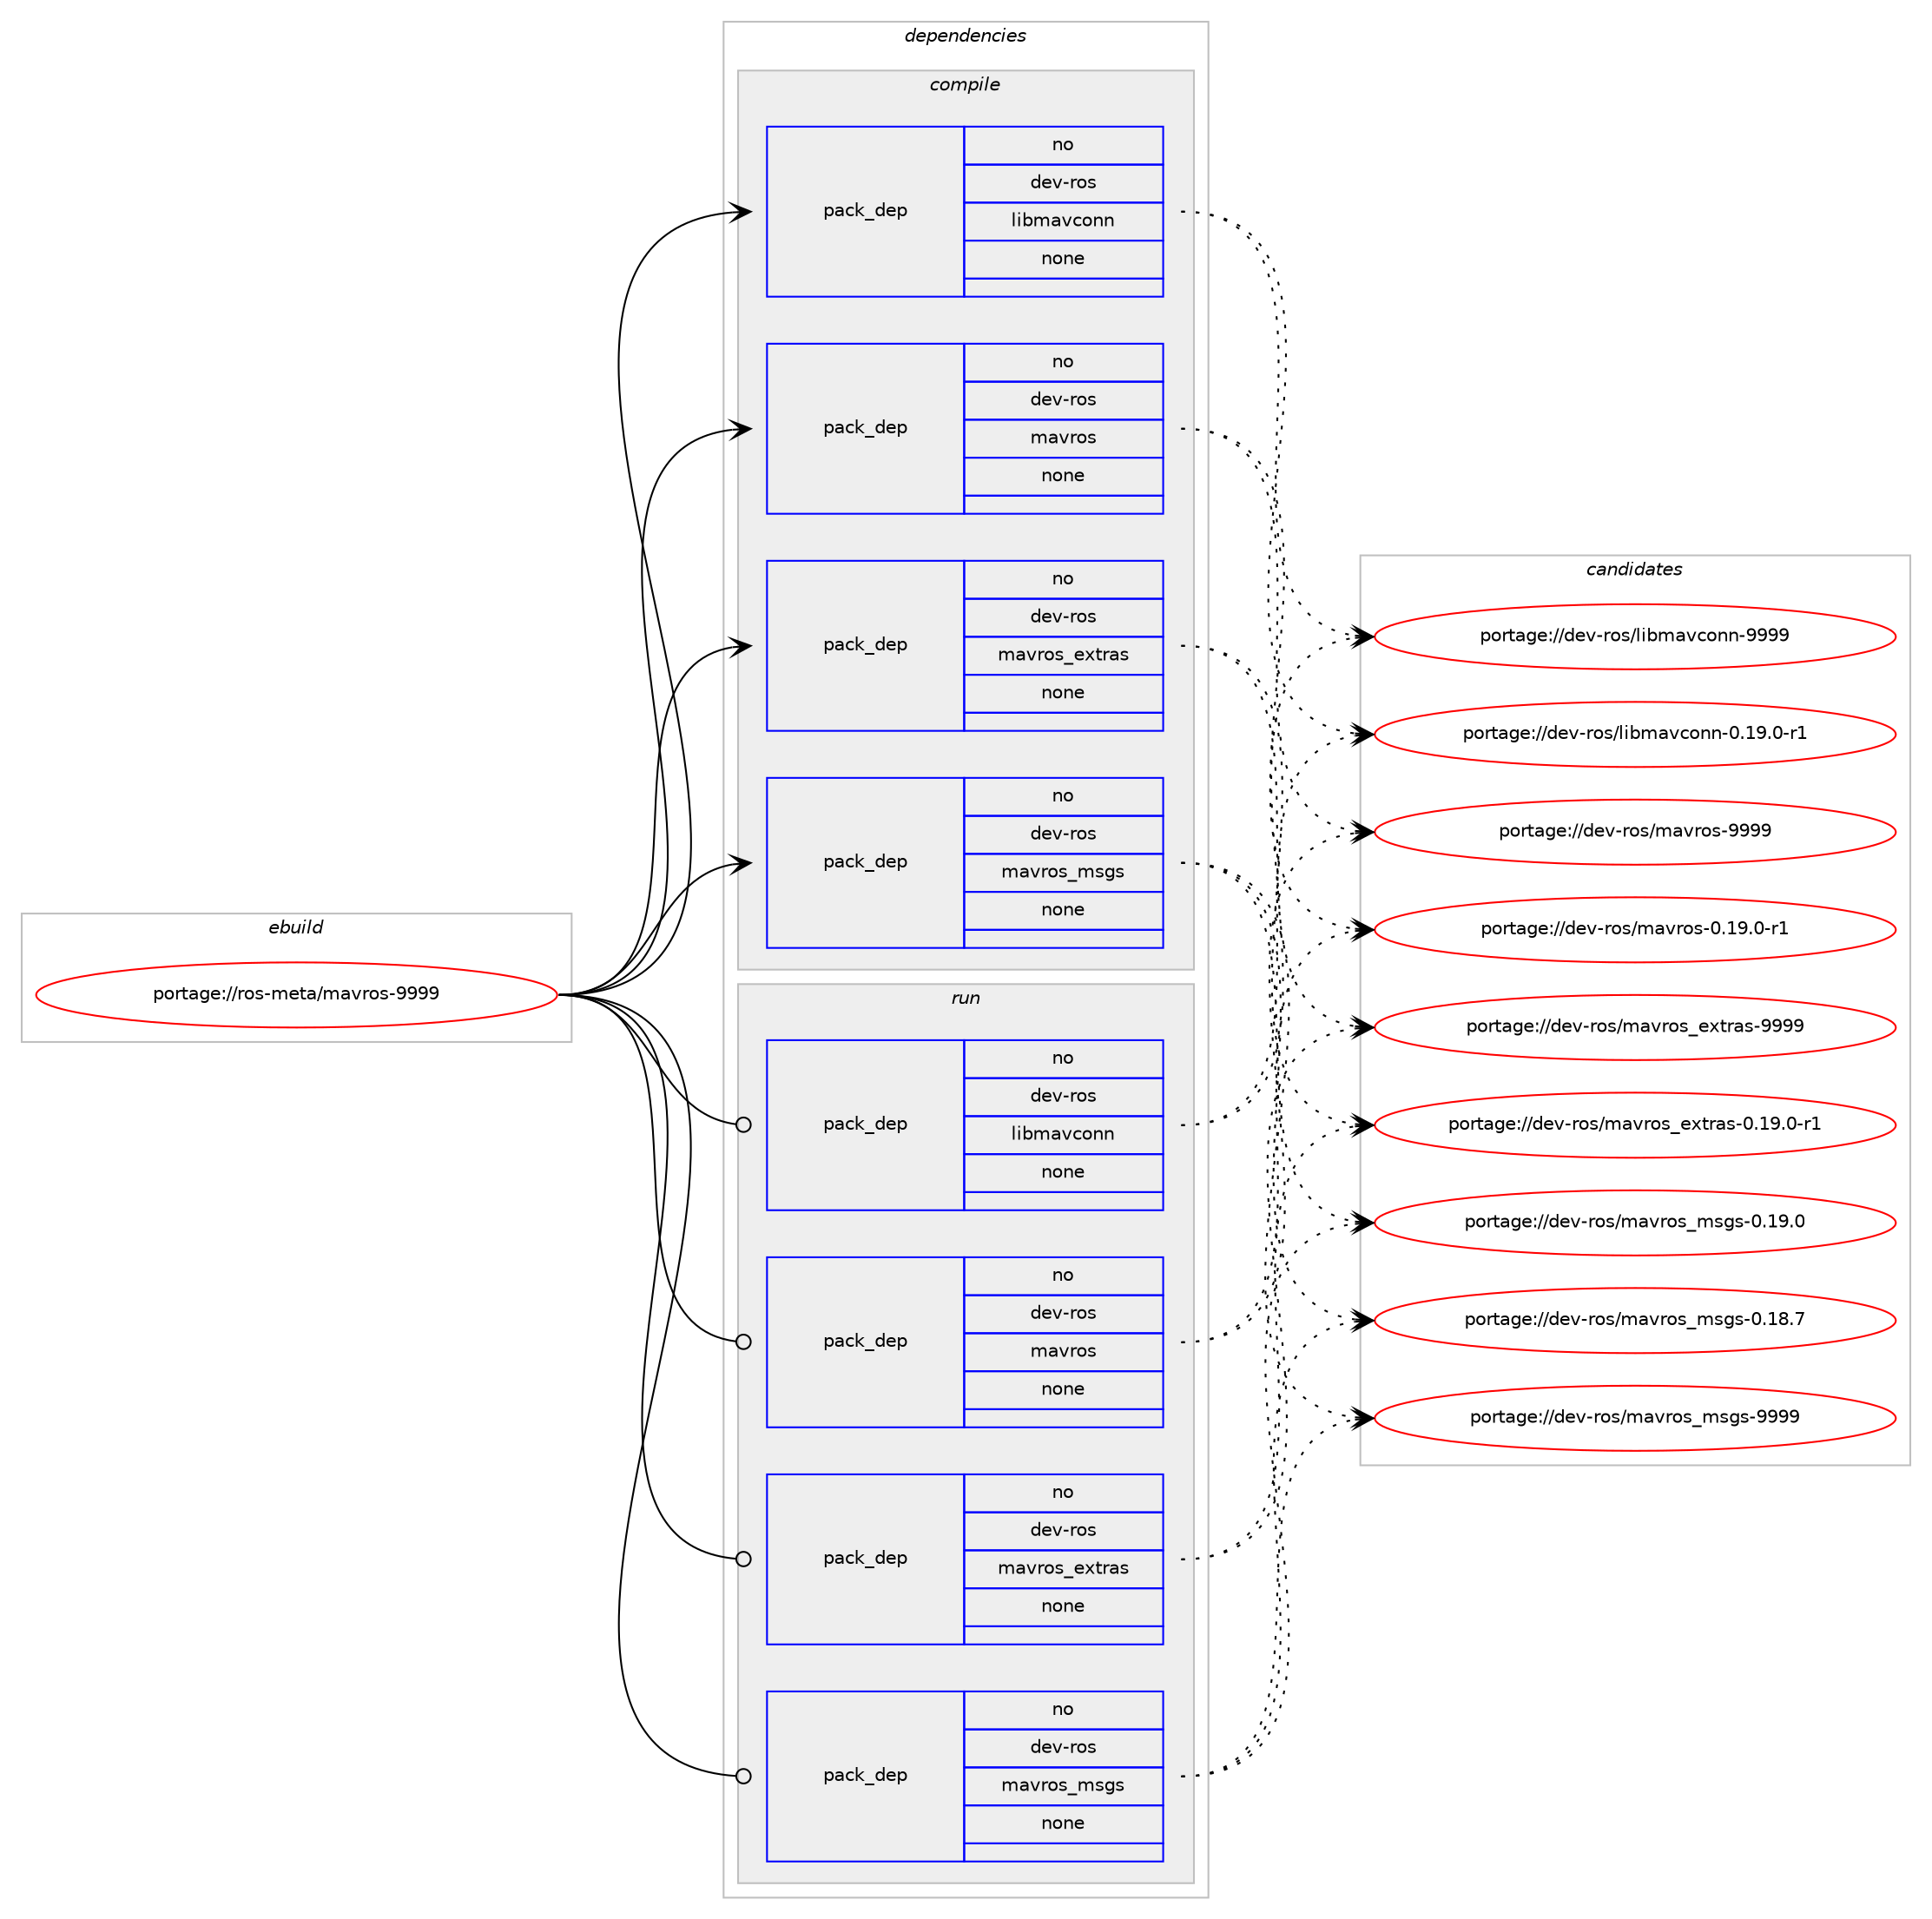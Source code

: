 digraph prolog {

# *************
# Graph options
# *************

newrank=true;
concentrate=true;
compound=true;
graph [rankdir=LR,fontname=Helvetica,fontsize=10,ranksep=1.5];#, ranksep=2.5, nodesep=0.2];
edge  [arrowhead=vee];
node  [fontname=Helvetica,fontsize=10];

# **********
# The ebuild
# **********

subgraph cluster_leftcol {
color=gray;
rank=same;
label=<<i>ebuild</i>>;
id [label="portage://ros-meta/mavros-9999", color=red, width=4, href="../ros-meta/mavros-9999.svg"];
}

# ****************
# The dependencies
# ****************

subgraph cluster_midcol {
color=gray;
label=<<i>dependencies</i>>;
subgraph cluster_compile {
fillcolor="#eeeeee";
style=filled;
label=<<i>compile</i>>;
subgraph pack36202 {
dependency45279 [label=<<TABLE BORDER="0" CELLBORDER="1" CELLSPACING="0" CELLPADDING="4" WIDTH="220"><TR><TD ROWSPAN="6" CELLPADDING="30">pack_dep</TD></TR><TR><TD WIDTH="110">no</TD></TR><TR><TD>dev-ros</TD></TR><TR><TD>libmavconn</TD></TR><TR><TD>none</TD></TR><TR><TD></TD></TR></TABLE>>, shape=none, color=blue];
}
id:e -> dependency45279:w [weight=20,style="solid",arrowhead="vee"];
subgraph pack36203 {
dependency45280 [label=<<TABLE BORDER="0" CELLBORDER="1" CELLSPACING="0" CELLPADDING="4" WIDTH="220"><TR><TD ROWSPAN="6" CELLPADDING="30">pack_dep</TD></TR><TR><TD WIDTH="110">no</TD></TR><TR><TD>dev-ros</TD></TR><TR><TD>mavros</TD></TR><TR><TD>none</TD></TR><TR><TD></TD></TR></TABLE>>, shape=none, color=blue];
}
id:e -> dependency45280:w [weight=20,style="solid",arrowhead="vee"];
subgraph pack36204 {
dependency45281 [label=<<TABLE BORDER="0" CELLBORDER="1" CELLSPACING="0" CELLPADDING="4" WIDTH="220"><TR><TD ROWSPAN="6" CELLPADDING="30">pack_dep</TD></TR><TR><TD WIDTH="110">no</TD></TR><TR><TD>dev-ros</TD></TR><TR><TD>mavros_extras</TD></TR><TR><TD>none</TD></TR><TR><TD></TD></TR></TABLE>>, shape=none, color=blue];
}
id:e -> dependency45281:w [weight=20,style="solid",arrowhead="vee"];
subgraph pack36205 {
dependency45282 [label=<<TABLE BORDER="0" CELLBORDER="1" CELLSPACING="0" CELLPADDING="4" WIDTH="220"><TR><TD ROWSPAN="6" CELLPADDING="30">pack_dep</TD></TR><TR><TD WIDTH="110">no</TD></TR><TR><TD>dev-ros</TD></TR><TR><TD>mavros_msgs</TD></TR><TR><TD>none</TD></TR><TR><TD></TD></TR></TABLE>>, shape=none, color=blue];
}
id:e -> dependency45282:w [weight=20,style="solid",arrowhead="vee"];
}
subgraph cluster_compileandrun {
fillcolor="#eeeeee";
style=filled;
label=<<i>compile and run</i>>;
}
subgraph cluster_run {
fillcolor="#eeeeee";
style=filled;
label=<<i>run</i>>;
subgraph pack36206 {
dependency45283 [label=<<TABLE BORDER="0" CELLBORDER="1" CELLSPACING="0" CELLPADDING="4" WIDTH="220"><TR><TD ROWSPAN="6" CELLPADDING="30">pack_dep</TD></TR><TR><TD WIDTH="110">no</TD></TR><TR><TD>dev-ros</TD></TR><TR><TD>libmavconn</TD></TR><TR><TD>none</TD></TR><TR><TD></TD></TR></TABLE>>, shape=none, color=blue];
}
id:e -> dependency45283:w [weight=20,style="solid",arrowhead="odot"];
subgraph pack36207 {
dependency45284 [label=<<TABLE BORDER="0" CELLBORDER="1" CELLSPACING="0" CELLPADDING="4" WIDTH="220"><TR><TD ROWSPAN="6" CELLPADDING="30">pack_dep</TD></TR><TR><TD WIDTH="110">no</TD></TR><TR><TD>dev-ros</TD></TR><TR><TD>mavros</TD></TR><TR><TD>none</TD></TR><TR><TD></TD></TR></TABLE>>, shape=none, color=blue];
}
id:e -> dependency45284:w [weight=20,style="solid",arrowhead="odot"];
subgraph pack36208 {
dependency45285 [label=<<TABLE BORDER="0" CELLBORDER="1" CELLSPACING="0" CELLPADDING="4" WIDTH="220"><TR><TD ROWSPAN="6" CELLPADDING="30">pack_dep</TD></TR><TR><TD WIDTH="110">no</TD></TR><TR><TD>dev-ros</TD></TR><TR><TD>mavros_extras</TD></TR><TR><TD>none</TD></TR><TR><TD></TD></TR></TABLE>>, shape=none, color=blue];
}
id:e -> dependency45285:w [weight=20,style="solid",arrowhead="odot"];
subgraph pack36209 {
dependency45286 [label=<<TABLE BORDER="0" CELLBORDER="1" CELLSPACING="0" CELLPADDING="4" WIDTH="220"><TR><TD ROWSPAN="6" CELLPADDING="30">pack_dep</TD></TR><TR><TD WIDTH="110">no</TD></TR><TR><TD>dev-ros</TD></TR><TR><TD>mavros_msgs</TD></TR><TR><TD>none</TD></TR><TR><TD></TD></TR></TABLE>>, shape=none, color=blue];
}
id:e -> dependency45286:w [weight=20,style="solid",arrowhead="odot"];
}
}

# **************
# The candidates
# **************

subgraph cluster_choices {
rank=same;
color=gray;
label=<<i>candidates</i>>;

subgraph choice36202 {
color=black;
nodesep=1;
choice10010111845114111115471081059810997118991111101104557575757 [label="portage://dev-ros/libmavconn-9999", color=red, width=4,href="../dev-ros/libmavconn-9999.svg"];
choice1001011184511411111547108105981099711899111110110454846495746484511449 [label="portage://dev-ros/libmavconn-0.19.0-r1", color=red, width=4,href="../dev-ros/libmavconn-0.19.0-r1.svg"];
dependency45279:e -> choice10010111845114111115471081059810997118991111101104557575757:w [style=dotted,weight="100"];
dependency45279:e -> choice1001011184511411111547108105981099711899111110110454846495746484511449:w [style=dotted,weight="100"];
}
subgraph choice36203 {
color=black;
nodesep=1;
choice1001011184511411111547109971181141111154557575757 [label="portage://dev-ros/mavros-9999", color=red, width=4,href="../dev-ros/mavros-9999.svg"];
choice100101118451141111154710997118114111115454846495746484511449 [label="portage://dev-ros/mavros-0.19.0-r1", color=red, width=4,href="../dev-ros/mavros-0.19.0-r1.svg"];
dependency45280:e -> choice1001011184511411111547109971181141111154557575757:w [style=dotted,weight="100"];
dependency45280:e -> choice100101118451141111154710997118114111115454846495746484511449:w [style=dotted,weight="100"];
}
subgraph choice36204 {
color=black;
nodesep=1;
choice10010111845114111115471099711811411111595101120116114971154557575757 [label="portage://dev-ros/mavros_extras-9999", color=red, width=4,href="../dev-ros/mavros_extras-9999.svg"];
choice1001011184511411111547109971181141111159510112011611497115454846495746484511449 [label="portage://dev-ros/mavros_extras-0.19.0-r1", color=red, width=4,href="../dev-ros/mavros_extras-0.19.0-r1.svg"];
dependency45281:e -> choice10010111845114111115471099711811411111595101120116114971154557575757:w [style=dotted,weight="100"];
dependency45281:e -> choice1001011184511411111547109971181141111159510112011611497115454846495746484511449:w [style=dotted,weight="100"];
}
subgraph choice36205 {
color=black;
nodesep=1;
choice100101118451141111154710997118114111115951091151031154557575757 [label="portage://dev-ros/mavros_msgs-9999", color=red, width=4,href="../dev-ros/mavros_msgs-9999.svg"];
choice1001011184511411111547109971181141111159510911510311545484649574648 [label="portage://dev-ros/mavros_msgs-0.19.0", color=red, width=4,href="../dev-ros/mavros_msgs-0.19.0.svg"];
choice1001011184511411111547109971181141111159510911510311545484649564655 [label="portage://dev-ros/mavros_msgs-0.18.7", color=red, width=4,href="../dev-ros/mavros_msgs-0.18.7.svg"];
dependency45282:e -> choice100101118451141111154710997118114111115951091151031154557575757:w [style=dotted,weight="100"];
dependency45282:e -> choice1001011184511411111547109971181141111159510911510311545484649574648:w [style=dotted,weight="100"];
dependency45282:e -> choice1001011184511411111547109971181141111159510911510311545484649564655:w [style=dotted,weight="100"];
}
subgraph choice36206 {
color=black;
nodesep=1;
choice10010111845114111115471081059810997118991111101104557575757 [label="portage://dev-ros/libmavconn-9999", color=red, width=4,href="../dev-ros/libmavconn-9999.svg"];
choice1001011184511411111547108105981099711899111110110454846495746484511449 [label="portage://dev-ros/libmavconn-0.19.0-r1", color=red, width=4,href="../dev-ros/libmavconn-0.19.0-r1.svg"];
dependency45283:e -> choice10010111845114111115471081059810997118991111101104557575757:w [style=dotted,weight="100"];
dependency45283:e -> choice1001011184511411111547108105981099711899111110110454846495746484511449:w [style=dotted,weight="100"];
}
subgraph choice36207 {
color=black;
nodesep=1;
choice1001011184511411111547109971181141111154557575757 [label="portage://dev-ros/mavros-9999", color=red, width=4,href="../dev-ros/mavros-9999.svg"];
choice100101118451141111154710997118114111115454846495746484511449 [label="portage://dev-ros/mavros-0.19.0-r1", color=red, width=4,href="../dev-ros/mavros-0.19.0-r1.svg"];
dependency45284:e -> choice1001011184511411111547109971181141111154557575757:w [style=dotted,weight="100"];
dependency45284:e -> choice100101118451141111154710997118114111115454846495746484511449:w [style=dotted,weight="100"];
}
subgraph choice36208 {
color=black;
nodesep=1;
choice10010111845114111115471099711811411111595101120116114971154557575757 [label="portage://dev-ros/mavros_extras-9999", color=red, width=4,href="../dev-ros/mavros_extras-9999.svg"];
choice1001011184511411111547109971181141111159510112011611497115454846495746484511449 [label="portage://dev-ros/mavros_extras-0.19.0-r1", color=red, width=4,href="../dev-ros/mavros_extras-0.19.0-r1.svg"];
dependency45285:e -> choice10010111845114111115471099711811411111595101120116114971154557575757:w [style=dotted,weight="100"];
dependency45285:e -> choice1001011184511411111547109971181141111159510112011611497115454846495746484511449:w [style=dotted,weight="100"];
}
subgraph choice36209 {
color=black;
nodesep=1;
choice100101118451141111154710997118114111115951091151031154557575757 [label="portage://dev-ros/mavros_msgs-9999", color=red, width=4,href="../dev-ros/mavros_msgs-9999.svg"];
choice1001011184511411111547109971181141111159510911510311545484649574648 [label="portage://dev-ros/mavros_msgs-0.19.0", color=red, width=4,href="../dev-ros/mavros_msgs-0.19.0.svg"];
choice1001011184511411111547109971181141111159510911510311545484649564655 [label="portage://dev-ros/mavros_msgs-0.18.7", color=red, width=4,href="../dev-ros/mavros_msgs-0.18.7.svg"];
dependency45286:e -> choice100101118451141111154710997118114111115951091151031154557575757:w [style=dotted,weight="100"];
dependency45286:e -> choice1001011184511411111547109971181141111159510911510311545484649574648:w [style=dotted,weight="100"];
dependency45286:e -> choice1001011184511411111547109971181141111159510911510311545484649564655:w [style=dotted,weight="100"];
}
}

}
